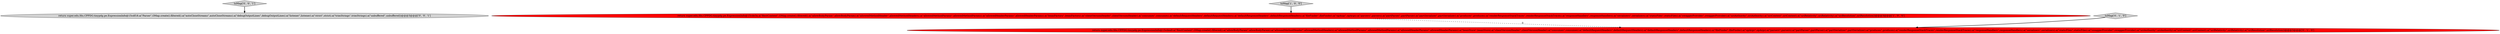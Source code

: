 digraph {
4 [style = filled, label = "return super.edu.fdu.CPPDG.tinypdg.pe.ExpressionInfo@15cdf18.a(\"Parser\",OMap.create().filtered().a(\"autoCloseStreams\",autoCloseStreams).a(\"debugOutputLines\",debugOutputLines).a(\"listener\",listener).a(\"strict\",strict).a(\"trimStrings\",trimStrings).a(\"unbuffered\",unbuffered))@@@3@@@['0', '0', '1']", fillcolor = lightgray, shape = ellipse image = "AAA0AAABBB3BBB"];
0 [style = filled, label = "toMap['1', '0', '0']", fillcolor = lightgray, shape = diamond image = "AAA0AAABBB1BBB"];
5 [style = filled, label = "toMap['0', '0', '1']", fillcolor = lightgray, shape = diamond image = "AAA0AAABBB3BBB"];
1 [style = filled, label = "return super.edu.fdu.CPPDG.tinypdg.pe.ExpressionInfo@15cde3a.a(\"RestContext\",OMap.create().filtered().a(\"allowBodyParam\",allowBodyParam).a(\"allowedMethodHeader\",allowedMethodHeaders).a(\"allowedMethodParams\",allowedMethodParams).a(\"allowedHeaderParams\",allowedHeaderParams).a(\"beanFactory\",beanFactory).a(\"clientVersionHeader\",clientVersionHeader).a(\"consumes\",consumes).a(\"defaultRequestHeaders\",defaultRequestHeaders).a(\"defaultResponseHeaders\",defaultResponseHeaders).a(\"fileFinder\",fileFinder).a(\"opArgs\",opArgs).a(\"parsers\",parsers).a(\"partParser\",partParser).a(\"partSerializer\",partSerializer).a(\"produces\",produces).a(\"renderResponseStackTraces\",renderResponseStackTraces).a(\"responseHandlers\",responseHandlers).a(\"serializers\",serializers).a(\"staticFiles\",staticFiles).a(\"swaggerProvider\",swaggerProvider).a(\"uriAuthority\",uriAuthority).a(\"uriContext\",uriContext).a(\"uriRelativity\",uriRelativity).a(\"uriResolution\",uriResolution))@@@3@@@['1', '0', '0']", fillcolor = red, shape = ellipse image = "AAA1AAABBB1BBB"];
2 [style = filled, label = "return super.edu.fdu.CPPDG.tinypdg.pe.ExpressionInfo@15cdea9.a(\"RestContext\",OMap.create().filtered().a(\"allowBodyParam\",allowBodyParam).a(\"allowedMethodHeader\",allowedMethodHeaders).a(\"allowedMethodParams\",allowedMethodParams).a(\"allowedHeaderParams\",allowedHeaderParams).a(\"beanStore\",beanStore).a(\"clientVersionHeader\",clientVersionHeader).a(\"consumes\",consumes).a(\"defaultRequestHeaders\",defaultRequestHeaders).a(\"defaultResponseHeaders\",defaultResponseHeaders).a(\"fileFinder\",fileFinder).a(\"opArgs\",opArgs).a(\"parsers\",parsers).a(\"partParser\",partParser).a(\"partSerializer\",partSerializer).a(\"produces\",produces).a(\"renderResponseStackTraces\",renderResponseStackTraces).a(\"responseHandlers\",responseHandlers).a(\"serializers\",serializers).a(\"staticFiles\",staticFiles).a(\"swaggerProvider\",swaggerProvider).a(\"uriAuthority\",uriAuthority).a(\"uriContext\",uriContext).a(\"uriRelativity\",uriRelativity).a(\"uriResolution\",uriResolution))@@@3@@@['0', '1', '0']", fillcolor = red, shape = ellipse image = "AAA1AAABBB2BBB"];
3 [style = filled, label = "toMap['0', '1', '0']", fillcolor = lightgray, shape = diamond image = "AAA0AAABBB2BBB"];
5->4 [style = bold, label=""];
1->2 [style = dashed, label="0"];
0->1 [style = bold, label=""];
3->2 [style = bold, label=""];
}

